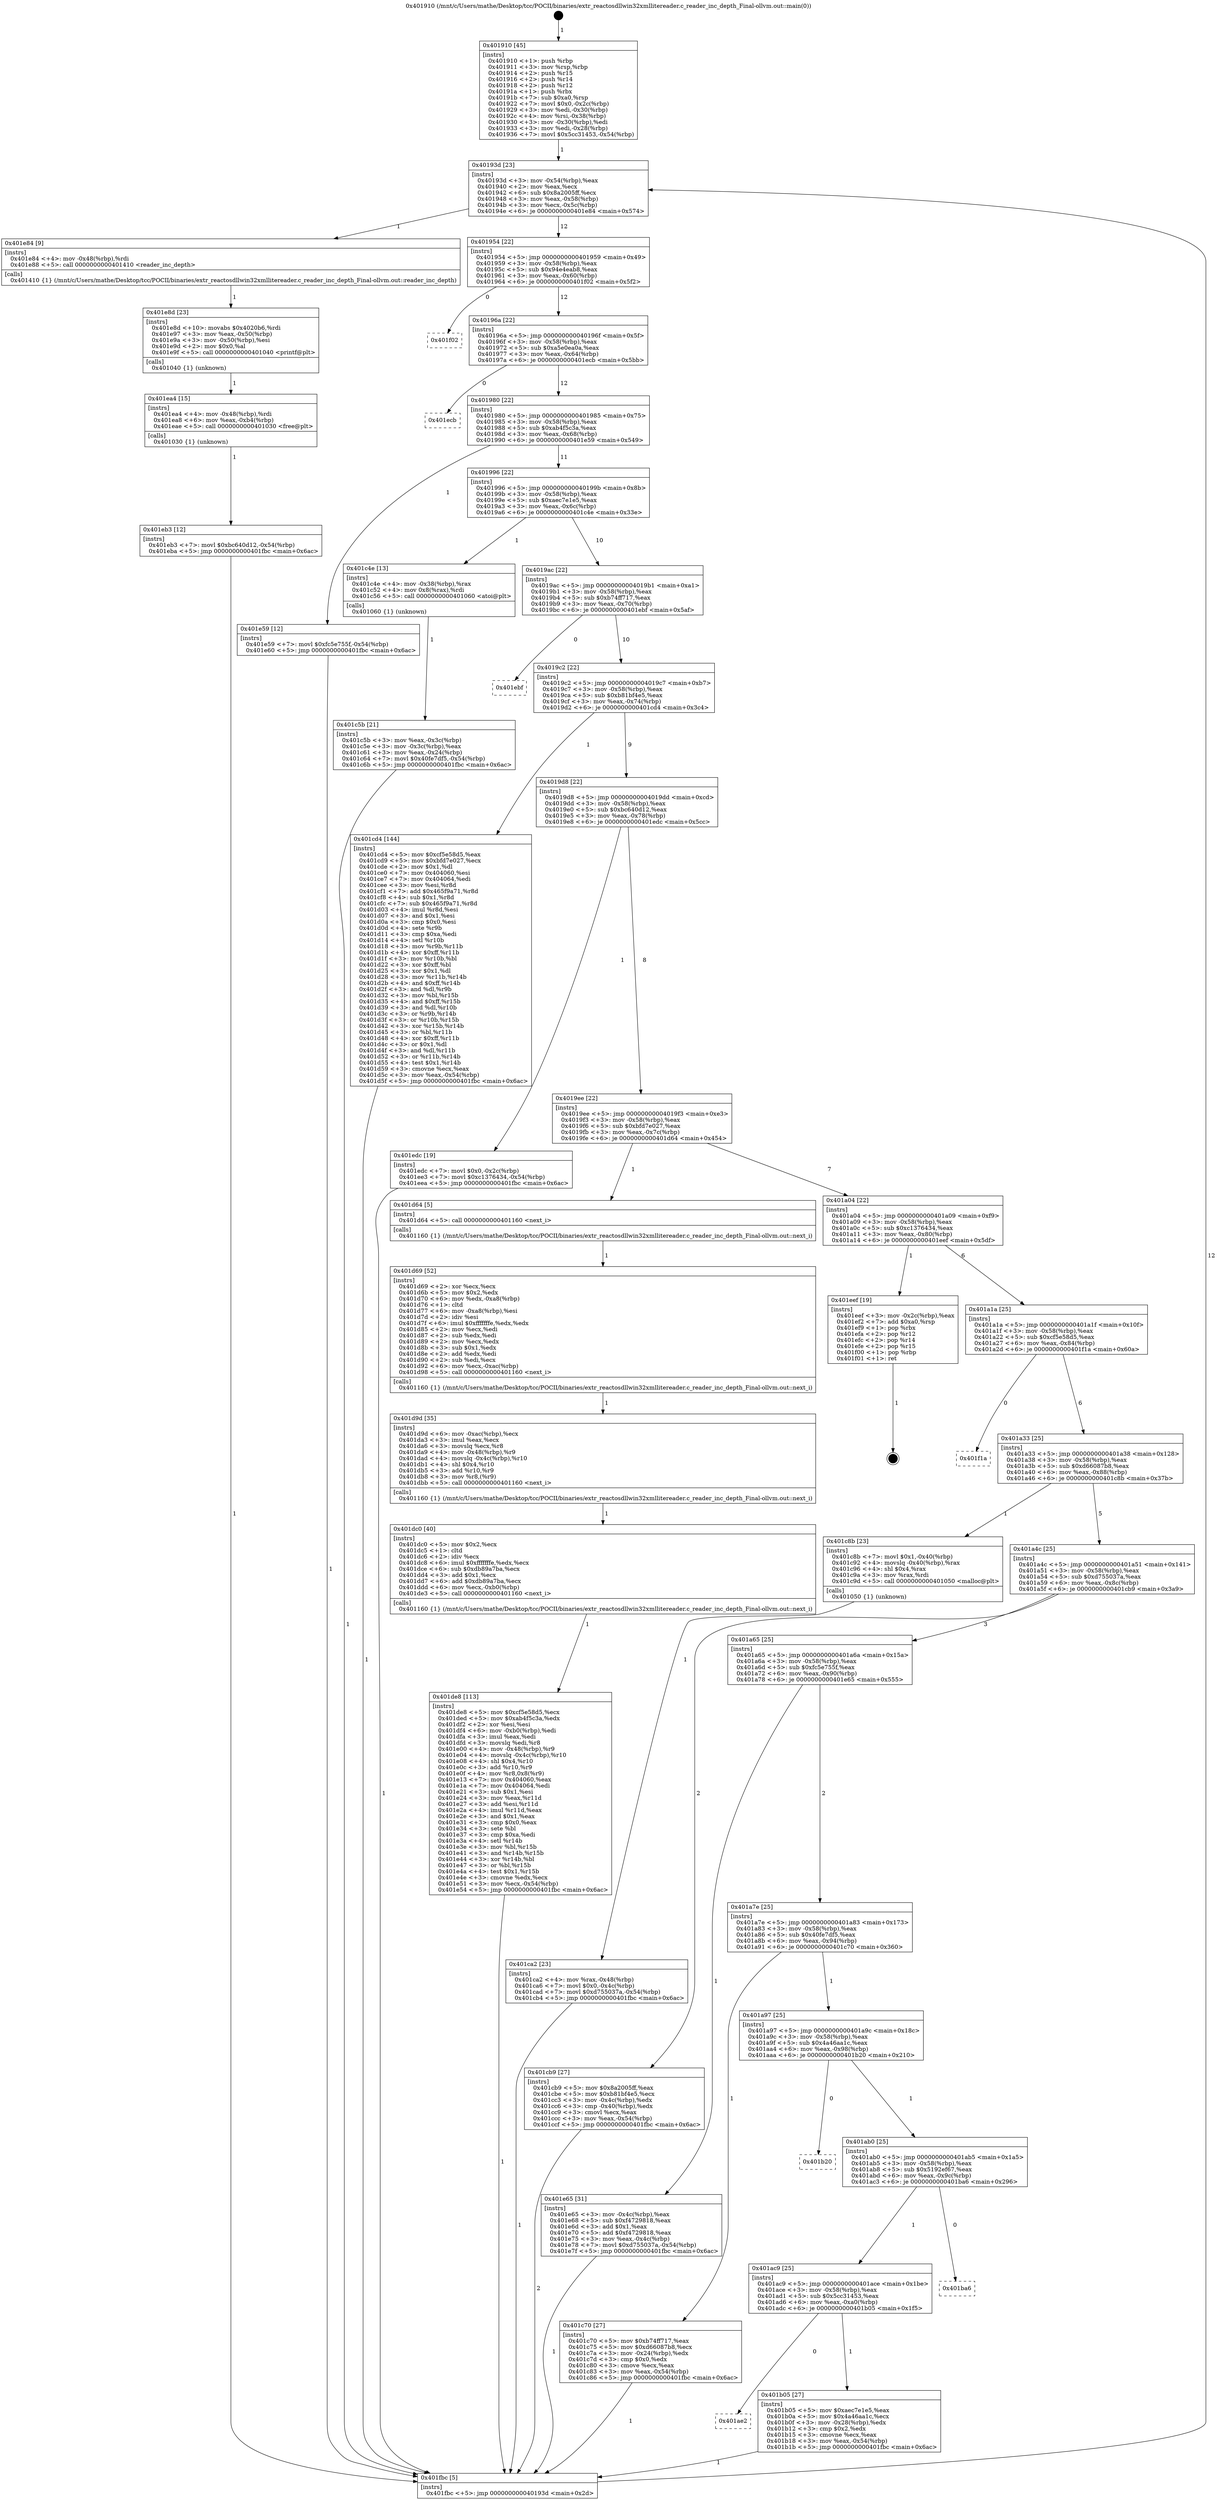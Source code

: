 digraph "0x401910" {
  label = "0x401910 (/mnt/c/Users/mathe/Desktop/tcc/POCII/binaries/extr_reactosdllwin32xmllitereader.c_reader_inc_depth_Final-ollvm.out::main(0))"
  labelloc = "t"
  node[shape=record]

  Entry [label="",width=0.3,height=0.3,shape=circle,fillcolor=black,style=filled]
  "0x40193d" [label="{
     0x40193d [23]\l
     | [instrs]\l
     &nbsp;&nbsp;0x40193d \<+3\>: mov -0x54(%rbp),%eax\l
     &nbsp;&nbsp;0x401940 \<+2\>: mov %eax,%ecx\l
     &nbsp;&nbsp;0x401942 \<+6\>: sub $0x8a2005ff,%ecx\l
     &nbsp;&nbsp;0x401948 \<+3\>: mov %eax,-0x58(%rbp)\l
     &nbsp;&nbsp;0x40194b \<+3\>: mov %ecx,-0x5c(%rbp)\l
     &nbsp;&nbsp;0x40194e \<+6\>: je 0000000000401e84 \<main+0x574\>\l
  }"]
  "0x401e84" [label="{
     0x401e84 [9]\l
     | [instrs]\l
     &nbsp;&nbsp;0x401e84 \<+4\>: mov -0x48(%rbp),%rdi\l
     &nbsp;&nbsp;0x401e88 \<+5\>: call 0000000000401410 \<reader_inc_depth\>\l
     | [calls]\l
     &nbsp;&nbsp;0x401410 \{1\} (/mnt/c/Users/mathe/Desktop/tcc/POCII/binaries/extr_reactosdllwin32xmllitereader.c_reader_inc_depth_Final-ollvm.out::reader_inc_depth)\l
  }"]
  "0x401954" [label="{
     0x401954 [22]\l
     | [instrs]\l
     &nbsp;&nbsp;0x401954 \<+5\>: jmp 0000000000401959 \<main+0x49\>\l
     &nbsp;&nbsp;0x401959 \<+3\>: mov -0x58(%rbp),%eax\l
     &nbsp;&nbsp;0x40195c \<+5\>: sub $0x94e4eab8,%eax\l
     &nbsp;&nbsp;0x401961 \<+3\>: mov %eax,-0x60(%rbp)\l
     &nbsp;&nbsp;0x401964 \<+6\>: je 0000000000401f02 \<main+0x5f2\>\l
  }"]
  Exit [label="",width=0.3,height=0.3,shape=circle,fillcolor=black,style=filled,peripheries=2]
  "0x401f02" [label="{
     0x401f02\l
  }", style=dashed]
  "0x40196a" [label="{
     0x40196a [22]\l
     | [instrs]\l
     &nbsp;&nbsp;0x40196a \<+5\>: jmp 000000000040196f \<main+0x5f\>\l
     &nbsp;&nbsp;0x40196f \<+3\>: mov -0x58(%rbp),%eax\l
     &nbsp;&nbsp;0x401972 \<+5\>: sub $0xa5e0ea0a,%eax\l
     &nbsp;&nbsp;0x401977 \<+3\>: mov %eax,-0x64(%rbp)\l
     &nbsp;&nbsp;0x40197a \<+6\>: je 0000000000401ecb \<main+0x5bb\>\l
  }"]
  "0x401eb3" [label="{
     0x401eb3 [12]\l
     | [instrs]\l
     &nbsp;&nbsp;0x401eb3 \<+7\>: movl $0xbc640d12,-0x54(%rbp)\l
     &nbsp;&nbsp;0x401eba \<+5\>: jmp 0000000000401fbc \<main+0x6ac\>\l
  }"]
  "0x401ecb" [label="{
     0x401ecb\l
  }", style=dashed]
  "0x401980" [label="{
     0x401980 [22]\l
     | [instrs]\l
     &nbsp;&nbsp;0x401980 \<+5\>: jmp 0000000000401985 \<main+0x75\>\l
     &nbsp;&nbsp;0x401985 \<+3\>: mov -0x58(%rbp),%eax\l
     &nbsp;&nbsp;0x401988 \<+5\>: sub $0xab4f5c3a,%eax\l
     &nbsp;&nbsp;0x40198d \<+3\>: mov %eax,-0x68(%rbp)\l
     &nbsp;&nbsp;0x401990 \<+6\>: je 0000000000401e59 \<main+0x549\>\l
  }"]
  "0x401ea4" [label="{
     0x401ea4 [15]\l
     | [instrs]\l
     &nbsp;&nbsp;0x401ea4 \<+4\>: mov -0x48(%rbp),%rdi\l
     &nbsp;&nbsp;0x401ea8 \<+6\>: mov %eax,-0xb4(%rbp)\l
     &nbsp;&nbsp;0x401eae \<+5\>: call 0000000000401030 \<free@plt\>\l
     | [calls]\l
     &nbsp;&nbsp;0x401030 \{1\} (unknown)\l
  }"]
  "0x401e59" [label="{
     0x401e59 [12]\l
     | [instrs]\l
     &nbsp;&nbsp;0x401e59 \<+7\>: movl $0xfc5e755f,-0x54(%rbp)\l
     &nbsp;&nbsp;0x401e60 \<+5\>: jmp 0000000000401fbc \<main+0x6ac\>\l
  }"]
  "0x401996" [label="{
     0x401996 [22]\l
     | [instrs]\l
     &nbsp;&nbsp;0x401996 \<+5\>: jmp 000000000040199b \<main+0x8b\>\l
     &nbsp;&nbsp;0x40199b \<+3\>: mov -0x58(%rbp),%eax\l
     &nbsp;&nbsp;0x40199e \<+5\>: sub $0xaec7e1e5,%eax\l
     &nbsp;&nbsp;0x4019a3 \<+3\>: mov %eax,-0x6c(%rbp)\l
     &nbsp;&nbsp;0x4019a6 \<+6\>: je 0000000000401c4e \<main+0x33e\>\l
  }"]
  "0x401e8d" [label="{
     0x401e8d [23]\l
     | [instrs]\l
     &nbsp;&nbsp;0x401e8d \<+10\>: movabs $0x4020b6,%rdi\l
     &nbsp;&nbsp;0x401e97 \<+3\>: mov %eax,-0x50(%rbp)\l
     &nbsp;&nbsp;0x401e9a \<+3\>: mov -0x50(%rbp),%esi\l
     &nbsp;&nbsp;0x401e9d \<+2\>: mov $0x0,%al\l
     &nbsp;&nbsp;0x401e9f \<+5\>: call 0000000000401040 \<printf@plt\>\l
     | [calls]\l
     &nbsp;&nbsp;0x401040 \{1\} (unknown)\l
  }"]
  "0x401c4e" [label="{
     0x401c4e [13]\l
     | [instrs]\l
     &nbsp;&nbsp;0x401c4e \<+4\>: mov -0x38(%rbp),%rax\l
     &nbsp;&nbsp;0x401c52 \<+4\>: mov 0x8(%rax),%rdi\l
     &nbsp;&nbsp;0x401c56 \<+5\>: call 0000000000401060 \<atoi@plt\>\l
     | [calls]\l
     &nbsp;&nbsp;0x401060 \{1\} (unknown)\l
  }"]
  "0x4019ac" [label="{
     0x4019ac [22]\l
     | [instrs]\l
     &nbsp;&nbsp;0x4019ac \<+5\>: jmp 00000000004019b1 \<main+0xa1\>\l
     &nbsp;&nbsp;0x4019b1 \<+3\>: mov -0x58(%rbp),%eax\l
     &nbsp;&nbsp;0x4019b4 \<+5\>: sub $0xb74ff717,%eax\l
     &nbsp;&nbsp;0x4019b9 \<+3\>: mov %eax,-0x70(%rbp)\l
     &nbsp;&nbsp;0x4019bc \<+6\>: je 0000000000401ebf \<main+0x5af\>\l
  }"]
  "0x401de8" [label="{
     0x401de8 [113]\l
     | [instrs]\l
     &nbsp;&nbsp;0x401de8 \<+5\>: mov $0xcf5e58d5,%ecx\l
     &nbsp;&nbsp;0x401ded \<+5\>: mov $0xab4f5c3a,%edx\l
     &nbsp;&nbsp;0x401df2 \<+2\>: xor %esi,%esi\l
     &nbsp;&nbsp;0x401df4 \<+6\>: mov -0xb0(%rbp),%edi\l
     &nbsp;&nbsp;0x401dfa \<+3\>: imul %eax,%edi\l
     &nbsp;&nbsp;0x401dfd \<+3\>: movslq %edi,%r8\l
     &nbsp;&nbsp;0x401e00 \<+4\>: mov -0x48(%rbp),%r9\l
     &nbsp;&nbsp;0x401e04 \<+4\>: movslq -0x4c(%rbp),%r10\l
     &nbsp;&nbsp;0x401e08 \<+4\>: shl $0x4,%r10\l
     &nbsp;&nbsp;0x401e0c \<+3\>: add %r10,%r9\l
     &nbsp;&nbsp;0x401e0f \<+4\>: mov %r8,0x8(%r9)\l
     &nbsp;&nbsp;0x401e13 \<+7\>: mov 0x404060,%eax\l
     &nbsp;&nbsp;0x401e1a \<+7\>: mov 0x404064,%edi\l
     &nbsp;&nbsp;0x401e21 \<+3\>: sub $0x1,%esi\l
     &nbsp;&nbsp;0x401e24 \<+3\>: mov %eax,%r11d\l
     &nbsp;&nbsp;0x401e27 \<+3\>: add %esi,%r11d\l
     &nbsp;&nbsp;0x401e2a \<+4\>: imul %r11d,%eax\l
     &nbsp;&nbsp;0x401e2e \<+3\>: and $0x1,%eax\l
     &nbsp;&nbsp;0x401e31 \<+3\>: cmp $0x0,%eax\l
     &nbsp;&nbsp;0x401e34 \<+3\>: sete %bl\l
     &nbsp;&nbsp;0x401e37 \<+3\>: cmp $0xa,%edi\l
     &nbsp;&nbsp;0x401e3a \<+4\>: setl %r14b\l
     &nbsp;&nbsp;0x401e3e \<+3\>: mov %bl,%r15b\l
     &nbsp;&nbsp;0x401e41 \<+3\>: and %r14b,%r15b\l
     &nbsp;&nbsp;0x401e44 \<+3\>: xor %r14b,%bl\l
     &nbsp;&nbsp;0x401e47 \<+3\>: or %bl,%r15b\l
     &nbsp;&nbsp;0x401e4a \<+4\>: test $0x1,%r15b\l
     &nbsp;&nbsp;0x401e4e \<+3\>: cmovne %edx,%ecx\l
     &nbsp;&nbsp;0x401e51 \<+3\>: mov %ecx,-0x54(%rbp)\l
     &nbsp;&nbsp;0x401e54 \<+5\>: jmp 0000000000401fbc \<main+0x6ac\>\l
  }"]
  "0x401ebf" [label="{
     0x401ebf\l
  }", style=dashed]
  "0x4019c2" [label="{
     0x4019c2 [22]\l
     | [instrs]\l
     &nbsp;&nbsp;0x4019c2 \<+5\>: jmp 00000000004019c7 \<main+0xb7\>\l
     &nbsp;&nbsp;0x4019c7 \<+3\>: mov -0x58(%rbp),%eax\l
     &nbsp;&nbsp;0x4019ca \<+5\>: sub $0xb81bf4e5,%eax\l
     &nbsp;&nbsp;0x4019cf \<+3\>: mov %eax,-0x74(%rbp)\l
     &nbsp;&nbsp;0x4019d2 \<+6\>: je 0000000000401cd4 \<main+0x3c4\>\l
  }"]
  "0x401dc0" [label="{
     0x401dc0 [40]\l
     | [instrs]\l
     &nbsp;&nbsp;0x401dc0 \<+5\>: mov $0x2,%ecx\l
     &nbsp;&nbsp;0x401dc5 \<+1\>: cltd\l
     &nbsp;&nbsp;0x401dc6 \<+2\>: idiv %ecx\l
     &nbsp;&nbsp;0x401dc8 \<+6\>: imul $0xfffffffe,%edx,%ecx\l
     &nbsp;&nbsp;0x401dce \<+6\>: sub $0xdb89a7ba,%ecx\l
     &nbsp;&nbsp;0x401dd4 \<+3\>: add $0x1,%ecx\l
     &nbsp;&nbsp;0x401dd7 \<+6\>: add $0xdb89a7ba,%ecx\l
     &nbsp;&nbsp;0x401ddd \<+6\>: mov %ecx,-0xb0(%rbp)\l
     &nbsp;&nbsp;0x401de3 \<+5\>: call 0000000000401160 \<next_i\>\l
     | [calls]\l
     &nbsp;&nbsp;0x401160 \{1\} (/mnt/c/Users/mathe/Desktop/tcc/POCII/binaries/extr_reactosdllwin32xmllitereader.c_reader_inc_depth_Final-ollvm.out::next_i)\l
  }"]
  "0x401cd4" [label="{
     0x401cd4 [144]\l
     | [instrs]\l
     &nbsp;&nbsp;0x401cd4 \<+5\>: mov $0xcf5e58d5,%eax\l
     &nbsp;&nbsp;0x401cd9 \<+5\>: mov $0xbfd7e027,%ecx\l
     &nbsp;&nbsp;0x401cde \<+2\>: mov $0x1,%dl\l
     &nbsp;&nbsp;0x401ce0 \<+7\>: mov 0x404060,%esi\l
     &nbsp;&nbsp;0x401ce7 \<+7\>: mov 0x404064,%edi\l
     &nbsp;&nbsp;0x401cee \<+3\>: mov %esi,%r8d\l
     &nbsp;&nbsp;0x401cf1 \<+7\>: add $0x465f9a71,%r8d\l
     &nbsp;&nbsp;0x401cf8 \<+4\>: sub $0x1,%r8d\l
     &nbsp;&nbsp;0x401cfc \<+7\>: sub $0x465f9a71,%r8d\l
     &nbsp;&nbsp;0x401d03 \<+4\>: imul %r8d,%esi\l
     &nbsp;&nbsp;0x401d07 \<+3\>: and $0x1,%esi\l
     &nbsp;&nbsp;0x401d0a \<+3\>: cmp $0x0,%esi\l
     &nbsp;&nbsp;0x401d0d \<+4\>: sete %r9b\l
     &nbsp;&nbsp;0x401d11 \<+3\>: cmp $0xa,%edi\l
     &nbsp;&nbsp;0x401d14 \<+4\>: setl %r10b\l
     &nbsp;&nbsp;0x401d18 \<+3\>: mov %r9b,%r11b\l
     &nbsp;&nbsp;0x401d1b \<+4\>: xor $0xff,%r11b\l
     &nbsp;&nbsp;0x401d1f \<+3\>: mov %r10b,%bl\l
     &nbsp;&nbsp;0x401d22 \<+3\>: xor $0xff,%bl\l
     &nbsp;&nbsp;0x401d25 \<+3\>: xor $0x1,%dl\l
     &nbsp;&nbsp;0x401d28 \<+3\>: mov %r11b,%r14b\l
     &nbsp;&nbsp;0x401d2b \<+4\>: and $0xff,%r14b\l
     &nbsp;&nbsp;0x401d2f \<+3\>: and %dl,%r9b\l
     &nbsp;&nbsp;0x401d32 \<+3\>: mov %bl,%r15b\l
     &nbsp;&nbsp;0x401d35 \<+4\>: and $0xff,%r15b\l
     &nbsp;&nbsp;0x401d39 \<+3\>: and %dl,%r10b\l
     &nbsp;&nbsp;0x401d3c \<+3\>: or %r9b,%r14b\l
     &nbsp;&nbsp;0x401d3f \<+3\>: or %r10b,%r15b\l
     &nbsp;&nbsp;0x401d42 \<+3\>: xor %r15b,%r14b\l
     &nbsp;&nbsp;0x401d45 \<+3\>: or %bl,%r11b\l
     &nbsp;&nbsp;0x401d48 \<+4\>: xor $0xff,%r11b\l
     &nbsp;&nbsp;0x401d4c \<+3\>: or $0x1,%dl\l
     &nbsp;&nbsp;0x401d4f \<+3\>: and %dl,%r11b\l
     &nbsp;&nbsp;0x401d52 \<+3\>: or %r11b,%r14b\l
     &nbsp;&nbsp;0x401d55 \<+4\>: test $0x1,%r14b\l
     &nbsp;&nbsp;0x401d59 \<+3\>: cmovne %ecx,%eax\l
     &nbsp;&nbsp;0x401d5c \<+3\>: mov %eax,-0x54(%rbp)\l
     &nbsp;&nbsp;0x401d5f \<+5\>: jmp 0000000000401fbc \<main+0x6ac\>\l
  }"]
  "0x4019d8" [label="{
     0x4019d8 [22]\l
     | [instrs]\l
     &nbsp;&nbsp;0x4019d8 \<+5\>: jmp 00000000004019dd \<main+0xcd\>\l
     &nbsp;&nbsp;0x4019dd \<+3\>: mov -0x58(%rbp),%eax\l
     &nbsp;&nbsp;0x4019e0 \<+5\>: sub $0xbc640d12,%eax\l
     &nbsp;&nbsp;0x4019e5 \<+3\>: mov %eax,-0x78(%rbp)\l
     &nbsp;&nbsp;0x4019e8 \<+6\>: je 0000000000401edc \<main+0x5cc\>\l
  }"]
  "0x401d9d" [label="{
     0x401d9d [35]\l
     | [instrs]\l
     &nbsp;&nbsp;0x401d9d \<+6\>: mov -0xac(%rbp),%ecx\l
     &nbsp;&nbsp;0x401da3 \<+3\>: imul %eax,%ecx\l
     &nbsp;&nbsp;0x401da6 \<+3\>: movslq %ecx,%r8\l
     &nbsp;&nbsp;0x401da9 \<+4\>: mov -0x48(%rbp),%r9\l
     &nbsp;&nbsp;0x401dad \<+4\>: movslq -0x4c(%rbp),%r10\l
     &nbsp;&nbsp;0x401db1 \<+4\>: shl $0x4,%r10\l
     &nbsp;&nbsp;0x401db5 \<+3\>: add %r10,%r9\l
     &nbsp;&nbsp;0x401db8 \<+3\>: mov %r8,(%r9)\l
     &nbsp;&nbsp;0x401dbb \<+5\>: call 0000000000401160 \<next_i\>\l
     | [calls]\l
     &nbsp;&nbsp;0x401160 \{1\} (/mnt/c/Users/mathe/Desktop/tcc/POCII/binaries/extr_reactosdllwin32xmllitereader.c_reader_inc_depth_Final-ollvm.out::next_i)\l
  }"]
  "0x401edc" [label="{
     0x401edc [19]\l
     | [instrs]\l
     &nbsp;&nbsp;0x401edc \<+7\>: movl $0x0,-0x2c(%rbp)\l
     &nbsp;&nbsp;0x401ee3 \<+7\>: movl $0xc1376434,-0x54(%rbp)\l
     &nbsp;&nbsp;0x401eea \<+5\>: jmp 0000000000401fbc \<main+0x6ac\>\l
  }"]
  "0x4019ee" [label="{
     0x4019ee [22]\l
     | [instrs]\l
     &nbsp;&nbsp;0x4019ee \<+5\>: jmp 00000000004019f3 \<main+0xe3\>\l
     &nbsp;&nbsp;0x4019f3 \<+3\>: mov -0x58(%rbp),%eax\l
     &nbsp;&nbsp;0x4019f6 \<+5\>: sub $0xbfd7e027,%eax\l
     &nbsp;&nbsp;0x4019fb \<+3\>: mov %eax,-0x7c(%rbp)\l
     &nbsp;&nbsp;0x4019fe \<+6\>: je 0000000000401d64 \<main+0x454\>\l
  }"]
  "0x401d69" [label="{
     0x401d69 [52]\l
     | [instrs]\l
     &nbsp;&nbsp;0x401d69 \<+2\>: xor %ecx,%ecx\l
     &nbsp;&nbsp;0x401d6b \<+5\>: mov $0x2,%edx\l
     &nbsp;&nbsp;0x401d70 \<+6\>: mov %edx,-0xa8(%rbp)\l
     &nbsp;&nbsp;0x401d76 \<+1\>: cltd\l
     &nbsp;&nbsp;0x401d77 \<+6\>: mov -0xa8(%rbp),%esi\l
     &nbsp;&nbsp;0x401d7d \<+2\>: idiv %esi\l
     &nbsp;&nbsp;0x401d7f \<+6\>: imul $0xfffffffe,%edx,%edx\l
     &nbsp;&nbsp;0x401d85 \<+2\>: mov %ecx,%edi\l
     &nbsp;&nbsp;0x401d87 \<+2\>: sub %edx,%edi\l
     &nbsp;&nbsp;0x401d89 \<+2\>: mov %ecx,%edx\l
     &nbsp;&nbsp;0x401d8b \<+3\>: sub $0x1,%edx\l
     &nbsp;&nbsp;0x401d8e \<+2\>: add %edx,%edi\l
     &nbsp;&nbsp;0x401d90 \<+2\>: sub %edi,%ecx\l
     &nbsp;&nbsp;0x401d92 \<+6\>: mov %ecx,-0xac(%rbp)\l
     &nbsp;&nbsp;0x401d98 \<+5\>: call 0000000000401160 \<next_i\>\l
     | [calls]\l
     &nbsp;&nbsp;0x401160 \{1\} (/mnt/c/Users/mathe/Desktop/tcc/POCII/binaries/extr_reactosdllwin32xmllitereader.c_reader_inc_depth_Final-ollvm.out::next_i)\l
  }"]
  "0x401d64" [label="{
     0x401d64 [5]\l
     | [instrs]\l
     &nbsp;&nbsp;0x401d64 \<+5\>: call 0000000000401160 \<next_i\>\l
     | [calls]\l
     &nbsp;&nbsp;0x401160 \{1\} (/mnt/c/Users/mathe/Desktop/tcc/POCII/binaries/extr_reactosdllwin32xmllitereader.c_reader_inc_depth_Final-ollvm.out::next_i)\l
  }"]
  "0x401a04" [label="{
     0x401a04 [22]\l
     | [instrs]\l
     &nbsp;&nbsp;0x401a04 \<+5\>: jmp 0000000000401a09 \<main+0xf9\>\l
     &nbsp;&nbsp;0x401a09 \<+3\>: mov -0x58(%rbp),%eax\l
     &nbsp;&nbsp;0x401a0c \<+5\>: sub $0xc1376434,%eax\l
     &nbsp;&nbsp;0x401a11 \<+3\>: mov %eax,-0x80(%rbp)\l
     &nbsp;&nbsp;0x401a14 \<+6\>: je 0000000000401eef \<main+0x5df\>\l
  }"]
  "0x401ca2" [label="{
     0x401ca2 [23]\l
     | [instrs]\l
     &nbsp;&nbsp;0x401ca2 \<+4\>: mov %rax,-0x48(%rbp)\l
     &nbsp;&nbsp;0x401ca6 \<+7\>: movl $0x0,-0x4c(%rbp)\l
     &nbsp;&nbsp;0x401cad \<+7\>: movl $0xd755037a,-0x54(%rbp)\l
     &nbsp;&nbsp;0x401cb4 \<+5\>: jmp 0000000000401fbc \<main+0x6ac\>\l
  }"]
  "0x401eef" [label="{
     0x401eef [19]\l
     | [instrs]\l
     &nbsp;&nbsp;0x401eef \<+3\>: mov -0x2c(%rbp),%eax\l
     &nbsp;&nbsp;0x401ef2 \<+7\>: add $0xa0,%rsp\l
     &nbsp;&nbsp;0x401ef9 \<+1\>: pop %rbx\l
     &nbsp;&nbsp;0x401efa \<+2\>: pop %r12\l
     &nbsp;&nbsp;0x401efc \<+2\>: pop %r14\l
     &nbsp;&nbsp;0x401efe \<+2\>: pop %r15\l
     &nbsp;&nbsp;0x401f00 \<+1\>: pop %rbp\l
     &nbsp;&nbsp;0x401f01 \<+1\>: ret\l
  }"]
  "0x401a1a" [label="{
     0x401a1a [25]\l
     | [instrs]\l
     &nbsp;&nbsp;0x401a1a \<+5\>: jmp 0000000000401a1f \<main+0x10f\>\l
     &nbsp;&nbsp;0x401a1f \<+3\>: mov -0x58(%rbp),%eax\l
     &nbsp;&nbsp;0x401a22 \<+5\>: sub $0xcf5e58d5,%eax\l
     &nbsp;&nbsp;0x401a27 \<+6\>: mov %eax,-0x84(%rbp)\l
     &nbsp;&nbsp;0x401a2d \<+6\>: je 0000000000401f1a \<main+0x60a\>\l
  }"]
  "0x401c5b" [label="{
     0x401c5b [21]\l
     | [instrs]\l
     &nbsp;&nbsp;0x401c5b \<+3\>: mov %eax,-0x3c(%rbp)\l
     &nbsp;&nbsp;0x401c5e \<+3\>: mov -0x3c(%rbp),%eax\l
     &nbsp;&nbsp;0x401c61 \<+3\>: mov %eax,-0x24(%rbp)\l
     &nbsp;&nbsp;0x401c64 \<+7\>: movl $0x40fe7df5,-0x54(%rbp)\l
     &nbsp;&nbsp;0x401c6b \<+5\>: jmp 0000000000401fbc \<main+0x6ac\>\l
  }"]
  "0x401f1a" [label="{
     0x401f1a\l
  }", style=dashed]
  "0x401a33" [label="{
     0x401a33 [25]\l
     | [instrs]\l
     &nbsp;&nbsp;0x401a33 \<+5\>: jmp 0000000000401a38 \<main+0x128\>\l
     &nbsp;&nbsp;0x401a38 \<+3\>: mov -0x58(%rbp),%eax\l
     &nbsp;&nbsp;0x401a3b \<+5\>: sub $0xd66087b8,%eax\l
     &nbsp;&nbsp;0x401a40 \<+6\>: mov %eax,-0x88(%rbp)\l
     &nbsp;&nbsp;0x401a46 \<+6\>: je 0000000000401c8b \<main+0x37b\>\l
  }"]
  "0x401910" [label="{
     0x401910 [45]\l
     | [instrs]\l
     &nbsp;&nbsp;0x401910 \<+1\>: push %rbp\l
     &nbsp;&nbsp;0x401911 \<+3\>: mov %rsp,%rbp\l
     &nbsp;&nbsp;0x401914 \<+2\>: push %r15\l
     &nbsp;&nbsp;0x401916 \<+2\>: push %r14\l
     &nbsp;&nbsp;0x401918 \<+2\>: push %r12\l
     &nbsp;&nbsp;0x40191a \<+1\>: push %rbx\l
     &nbsp;&nbsp;0x40191b \<+7\>: sub $0xa0,%rsp\l
     &nbsp;&nbsp;0x401922 \<+7\>: movl $0x0,-0x2c(%rbp)\l
     &nbsp;&nbsp;0x401929 \<+3\>: mov %edi,-0x30(%rbp)\l
     &nbsp;&nbsp;0x40192c \<+4\>: mov %rsi,-0x38(%rbp)\l
     &nbsp;&nbsp;0x401930 \<+3\>: mov -0x30(%rbp),%edi\l
     &nbsp;&nbsp;0x401933 \<+3\>: mov %edi,-0x28(%rbp)\l
     &nbsp;&nbsp;0x401936 \<+7\>: movl $0x5cc31453,-0x54(%rbp)\l
  }"]
  "0x401c8b" [label="{
     0x401c8b [23]\l
     | [instrs]\l
     &nbsp;&nbsp;0x401c8b \<+7\>: movl $0x1,-0x40(%rbp)\l
     &nbsp;&nbsp;0x401c92 \<+4\>: movslq -0x40(%rbp),%rax\l
     &nbsp;&nbsp;0x401c96 \<+4\>: shl $0x4,%rax\l
     &nbsp;&nbsp;0x401c9a \<+3\>: mov %rax,%rdi\l
     &nbsp;&nbsp;0x401c9d \<+5\>: call 0000000000401050 \<malloc@plt\>\l
     | [calls]\l
     &nbsp;&nbsp;0x401050 \{1\} (unknown)\l
  }"]
  "0x401a4c" [label="{
     0x401a4c [25]\l
     | [instrs]\l
     &nbsp;&nbsp;0x401a4c \<+5\>: jmp 0000000000401a51 \<main+0x141\>\l
     &nbsp;&nbsp;0x401a51 \<+3\>: mov -0x58(%rbp),%eax\l
     &nbsp;&nbsp;0x401a54 \<+5\>: sub $0xd755037a,%eax\l
     &nbsp;&nbsp;0x401a59 \<+6\>: mov %eax,-0x8c(%rbp)\l
     &nbsp;&nbsp;0x401a5f \<+6\>: je 0000000000401cb9 \<main+0x3a9\>\l
  }"]
  "0x401fbc" [label="{
     0x401fbc [5]\l
     | [instrs]\l
     &nbsp;&nbsp;0x401fbc \<+5\>: jmp 000000000040193d \<main+0x2d\>\l
  }"]
  "0x401cb9" [label="{
     0x401cb9 [27]\l
     | [instrs]\l
     &nbsp;&nbsp;0x401cb9 \<+5\>: mov $0x8a2005ff,%eax\l
     &nbsp;&nbsp;0x401cbe \<+5\>: mov $0xb81bf4e5,%ecx\l
     &nbsp;&nbsp;0x401cc3 \<+3\>: mov -0x4c(%rbp),%edx\l
     &nbsp;&nbsp;0x401cc6 \<+3\>: cmp -0x40(%rbp),%edx\l
     &nbsp;&nbsp;0x401cc9 \<+3\>: cmovl %ecx,%eax\l
     &nbsp;&nbsp;0x401ccc \<+3\>: mov %eax,-0x54(%rbp)\l
     &nbsp;&nbsp;0x401ccf \<+5\>: jmp 0000000000401fbc \<main+0x6ac\>\l
  }"]
  "0x401a65" [label="{
     0x401a65 [25]\l
     | [instrs]\l
     &nbsp;&nbsp;0x401a65 \<+5\>: jmp 0000000000401a6a \<main+0x15a\>\l
     &nbsp;&nbsp;0x401a6a \<+3\>: mov -0x58(%rbp),%eax\l
     &nbsp;&nbsp;0x401a6d \<+5\>: sub $0xfc5e755f,%eax\l
     &nbsp;&nbsp;0x401a72 \<+6\>: mov %eax,-0x90(%rbp)\l
     &nbsp;&nbsp;0x401a78 \<+6\>: je 0000000000401e65 \<main+0x555\>\l
  }"]
  "0x401ae2" [label="{
     0x401ae2\l
  }", style=dashed]
  "0x401e65" [label="{
     0x401e65 [31]\l
     | [instrs]\l
     &nbsp;&nbsp;0x401e65 \<+3\>: mov -0x4c(%rbp),%eax\l
     &nbsp;&nbsp;0x401e68 \<+5\>: sub $0xf4729818,%eax\l
     &nbsp;&nbsp;0x401e6d \<+3\>: add $0x1,%eax\l
     &nbsp;&nbsp;0x401e70 \<+5\>: add $0xf4729818,%eax\l
     &nbsp;&nbsp;0x401e75 \<+3\>: mov %eax,-0x4c(%rbp)\l
     &nbsp;&nbsp;0x401e78 \<+7\>: movl $0xd755037a,-0x54(%rbp)\l
     &nbsp;&nbsp;0x401e7f \<+5\>: jmp 0000000000401fbc \<main+0x6ac\>\l
  }"]
  "0x401a7e" [label="{
     0x401a7e [25]\l
     | [instrs]\l
     &nbsp;&nbsp;0x401a7e \<+5\>: jmp 0000000000401a83 \<main+0x173\>\l
     &nbsp;&nbsp;0x401a83 \<+3\>: mov -0x58(%rbp),%eax\l
     &nbsp;&nbsp;0x401a86 \<+5\>: sub $0x40fe7df5,%eax\l
     &nbsp;&nbsp;0x401a8b \<+6\>: mov %eax,-0x94(%rbp)\l
     &nbsp;&nbsp;0x401a91 \<+6\>: je 0000000000401c70 \<main+0x360\>\l
  }"]
  "0x401b05" [label="{
     0x401b05 [27]\l
     | [instrs]\l
     &nbsp;&nbsp;0x401b05 \<+5\>: mov $0xaec7e1e5,%eax\l
     &nbsp;&nbsp;0x401b0a \<+5\>: mov $0x4a46aa1c,%ecx\l
     &nbsp;&nbsp;0x401b0f \<+3\>: mov -0x28(%rbp),%edx\l
     &nbsp;&nbsp;0x401b12 \<+3\>: cmp $0x2,%edx\l
     &nbsp;&nbsp;0x401b15 \<+3\>: cmovne %ecx,%eax\l
     &nbsp;&nbsp;0x401b18 \<+3\>: mov %eax,-0x54(%rbp)\l
     &nbsp;&nbsp;0x401b1b \<+5\>: jmp 0000000000401fbc \<main+0x6ac\>\l
  }"]
  "0x401c70" [label="{
     0x401c70 [27]\l
     | [instrs]\l
     &nbsp;&nbsp;0x401c70 \<+5\>: mov $0xb74ff717,%eax\l
     &nbsp;&nbsp;0x401c75 \<+5\>: mov $0xd66087b8,%ecx\l
     &nbsp;&nbsp;0x401c7a \<+3\>: mov -0x24(%rbp),%edx\l
     &nbsp;&nbsp;0x401c7d \<+3\>: cmp $0x0,%edx\l
     &nbsp;&nbsp;0x401c80 \<+3\>: cmove %ecx,%eax\l
     &nbsp;&nbsp;0x401c83 \<+3\>: mov %eax,-0x54(%rbp)\l
     &nbsp;&nbsp;0x401c86 \<+5\>: jmp 0000000000401fbc \<main+0x6ac\>\l
  }"]
  "0x401a97" [label="{
     0x401a97 [25]\l
     | [instrs]\l
     &nbsp;&nbsp;0x401a97 \<+5\>: jmp 0000000000401a9c \<main+0x18c\>\l
     &nbsp;&nbsp;0x401a9c \<+3\>: mov -0x58(%rbp),%eax\l
     &nbsp;&nbsp;0x401a9f \<+5\>: sub $0x4a46aa1c,%eax\l
     &nbsp;&nbsp;0x401aa4 \<+6\>: mov %eax,-0x98(%rbp)\l
     &nbsp;&nbsp;0x401aaa \<+6\>: je 0000000000401b20 \<main+0x210\>\l
  }"]
  "0x401ac9" [label="{
     0x401ac9 [25]\l
     | [instrs]\l
     &nbsp;&nbsp;0x401ac9 \<+5\>: jmp 0000000000401ace \<main+0x1be\>\l
     &nbsp;&nbsp;0x401ace \<+3\>: mov -0x58(%rbp),%eax\l
     &nbsp;&nbsp;0x401ad1 \<+5\>: sub $0x5cc31453,%eax\l
     &nbsp;&nbsp;0x401ad6 \<+6\>: mov %eax,-0xa0(%rbp)\l
     &nbsp;&nbsp;0x401adc \<+6\>: je 0000000000401b05 \<main+0x1f5\>\l
  }"]
  "0x401b20" [label="{
     0x401b20\l
  }", style=dashed]
  "0x401ab0" [label="{
     0x401ab0 [25]\l
     | [instrs]\l
     &nbsp;&nbsp;0x401ab0 \<+5\>: jmp 0000000000401ab5 \<main+0x1a5\>\l
     &nbsp;&nbsp;0x401ab5 \<+3\>: mov -0x58(%rbp),%eax\l
     &nbsp;&nbsp;0x401ab8 \<+5\>: sub $0x5192ef67,%eax\l
     &nbsp;&nbsp;0x401abd \<+6\>: mov %eax,-0x9c(%rbp)\l
     &nbsp;&nbsp;0x401ac3 \<+6\>: je 0000000000401ba6 \<main+0x296\>\l
  }"]
  "0x401ba6" [label="{
     0x401ba6\l
  }", style=dashed]
  Entry -> "0x401910" [label=" 1"]
  "0x40193d" -> "0x401e84" [label=" 1"]
  "0x40193d" -> "0x401954" [label=" 12"]
  "0x401eef" -> Exit [label=" 1"]
  "0x401954" -> "0x401f02" [label=" 0"]
  "0x401954" -> "0x40196a" [label=" 12"]
  "0x401edc" -> "0x401fbc" [label=" 1"]
  "0x40196a" -> "0x401ecb" [label=" 0"]
  "0x40196a" -> "0x401980" [label=" 12"]
  "0x401eb3" -> "0x401fbc" [label=" 1"]
  "0x401980" -> "0x401e59" [label=" 1"]
  "0x401980" -> "0x401996" [label=" 11"]
  "0x401ea4" -> "0x401eb3" [label=" 1"]
  "0x401996" -> "0x401c4e" [label=" 1"]
  "0x401996" -> "0x4019ac" [label=" 10"]
  "0x401e8d" -> "0x401ea4" [label=" 1"]
  "0x4019ac" -> "0x401ebf" [label=" 0"]
  "0x4019ac" -> "0x4019c2" [label=" 10"]
  "0x401e84" -> "0x401e8d" [label=" 1"]
  "0x4019c2" -> "0x401cd4" [label=" 1"]
  "0x4019c2" -> "0x4019d8" [label=" 9"]
  "0x401e65" -> "0x401fbc" [label=" 1"]
  "0x4019d8" -> "0x401edc" [label=" 1"]
  "0x4019d8" -> "0x4019ee" [label=" 8"]
  "0x401e59" -> "0x401fbc" [label=" 1"]
  "0x4019ee" -> "0x401d64" [label=" 1"]
  "0x4019ee" -> "0x401a04" [label=" 7"]
  "0x401de8" -> "0x401fbc" [label=" 1"]
  "0x401a04" -> "0x401eef" [label=" 1"]
  "0x401a04" -> "0x401a1a" [label=" 6"]
  "0x401dc0" -> "0x401de8" [label=" 1"]
  "0x401a1a" -> "0x401f1a" [label=" 0"]
  "0x401a1a" -> "0x401a33" [label=" 6"]
  "0x401d9d" -> "0x401dc0" [label=" 1"]
  "0x401a33" -> "0x401c8b" [label=" 1"]
  "0x401a33" -> "0x401a4c" [label=" 5"]
  "0x401d69" -> "0x401d9d" [label=" 1"]
  "0x401a4c" -> "0x401cb9" [label=" 2"]
  "0x401a4c" -> "0x401a65" [label=" 3"]
  "0x401d64" -> "0x401d69" [label=" 1"]
  "0x401a65" -> "0x401e65" [label=" 1"]
  "0x401a65" -> "0x401a7e" [label=" 2"]
  "0x401cd4" -> "0x401fbc" [label=" 1"]
  "0x401a7e" -> "0x401c70" [label=" 1"]
  "0x401a7e" -> "0x401a97" [label=" 1"]
  "0x401cb9" -> "0x401fbc" [label=" 2"]
  "0x401a97" -> "0x401b20" [label=" 0"]
  "0x401a97" -> "0x401ab0" [label=" 1"]
  "0x401c8b" -> "0x401ca2" [label=" 1"]
  "0x401ab0" -> "0x401ba6" [label=" 0"]
  "0x401ab0" -> "0x401ac9" [label=" 1"]
  "0x401ca2" -> "0x401fbc" [label=" 1"]
  "0x401ac9" -> "0x401b05" [label=" 1"]
  "0x401ac9" -> "0x401ae2" [label=" 0"]
  "0x401b05" -> "0x401fbc" [label=" 1"]
  "0x401910" -> "0x40193d" [label=" 1"]
  "0x401fbc" -> "0x40193d" [label=" 12"]
  "0x401c4e" -> "0x401c5b" [label=" 1"]
  "0x401c5b" -> "0x401fbc" [label=" 1"]
  "0x401c70" -> "0x401fbc" [label=" 1"]
}
